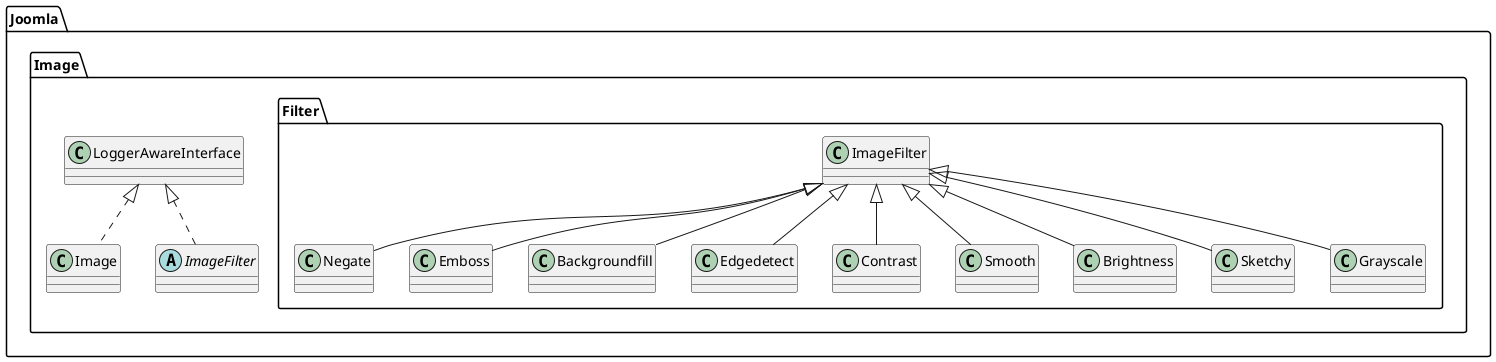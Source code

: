 @startuml
class Joomla.Image.Filter.Negate
Joomla.Image.Filter.ImageFilter <|-- Joomla.Image.Filter.Negate

class Joomla.Image.Filter.Emboss
Joomla.Image.Filter.ImageFilter <|-- Joomla.Image.Filter.Emboss
class Joomla.Image.Filter.Backgroundfill
Joomla.Image.Filter.ImageFilter <|-- Joomla.Image.Filter.Backgroundfill
class Joomla.Image.Filter.Edgedetect
Joomla.Image.Filter.ImageFilter <|-- Joomla.Image.Filter.Edgedetect
class Joomla.Image.Filter.Contrast
Joomla.Image.Filter.ImageFilter <|-- Joomla.Image.Filter.Contrast
class Joomla.Image.Filter.Smooth
Joomla.Image.Filter.ImageFilter <|-- Joomla.Image.Filter.Smooth
class Joomla.Image.Filter.Brightness
Joomla.Image.Filter.ImageFilter <|-- Joomla.Image.Filter.Brightness
class Joomla.Image.Filter.Sketchy
Joomla.Image.Filter.ImageFilter <|-- Joomla.Image.Filter.Sketchy
class Joomla.Image.Filter.Grayscale
Joomla.Image.Filter.ImageFilter <|-- Joomla.Image.Filter.Grayscale
class Joomla.Image.Image
Joomla.Image.LoggerAwareInterface <|.. Joomla.Image.Image
abstract class Joomla.Image.ImageFilter
Joomla.Image.LoggerAwareInterface <|.. Joomla.Image.ImageFilter
@enduml

